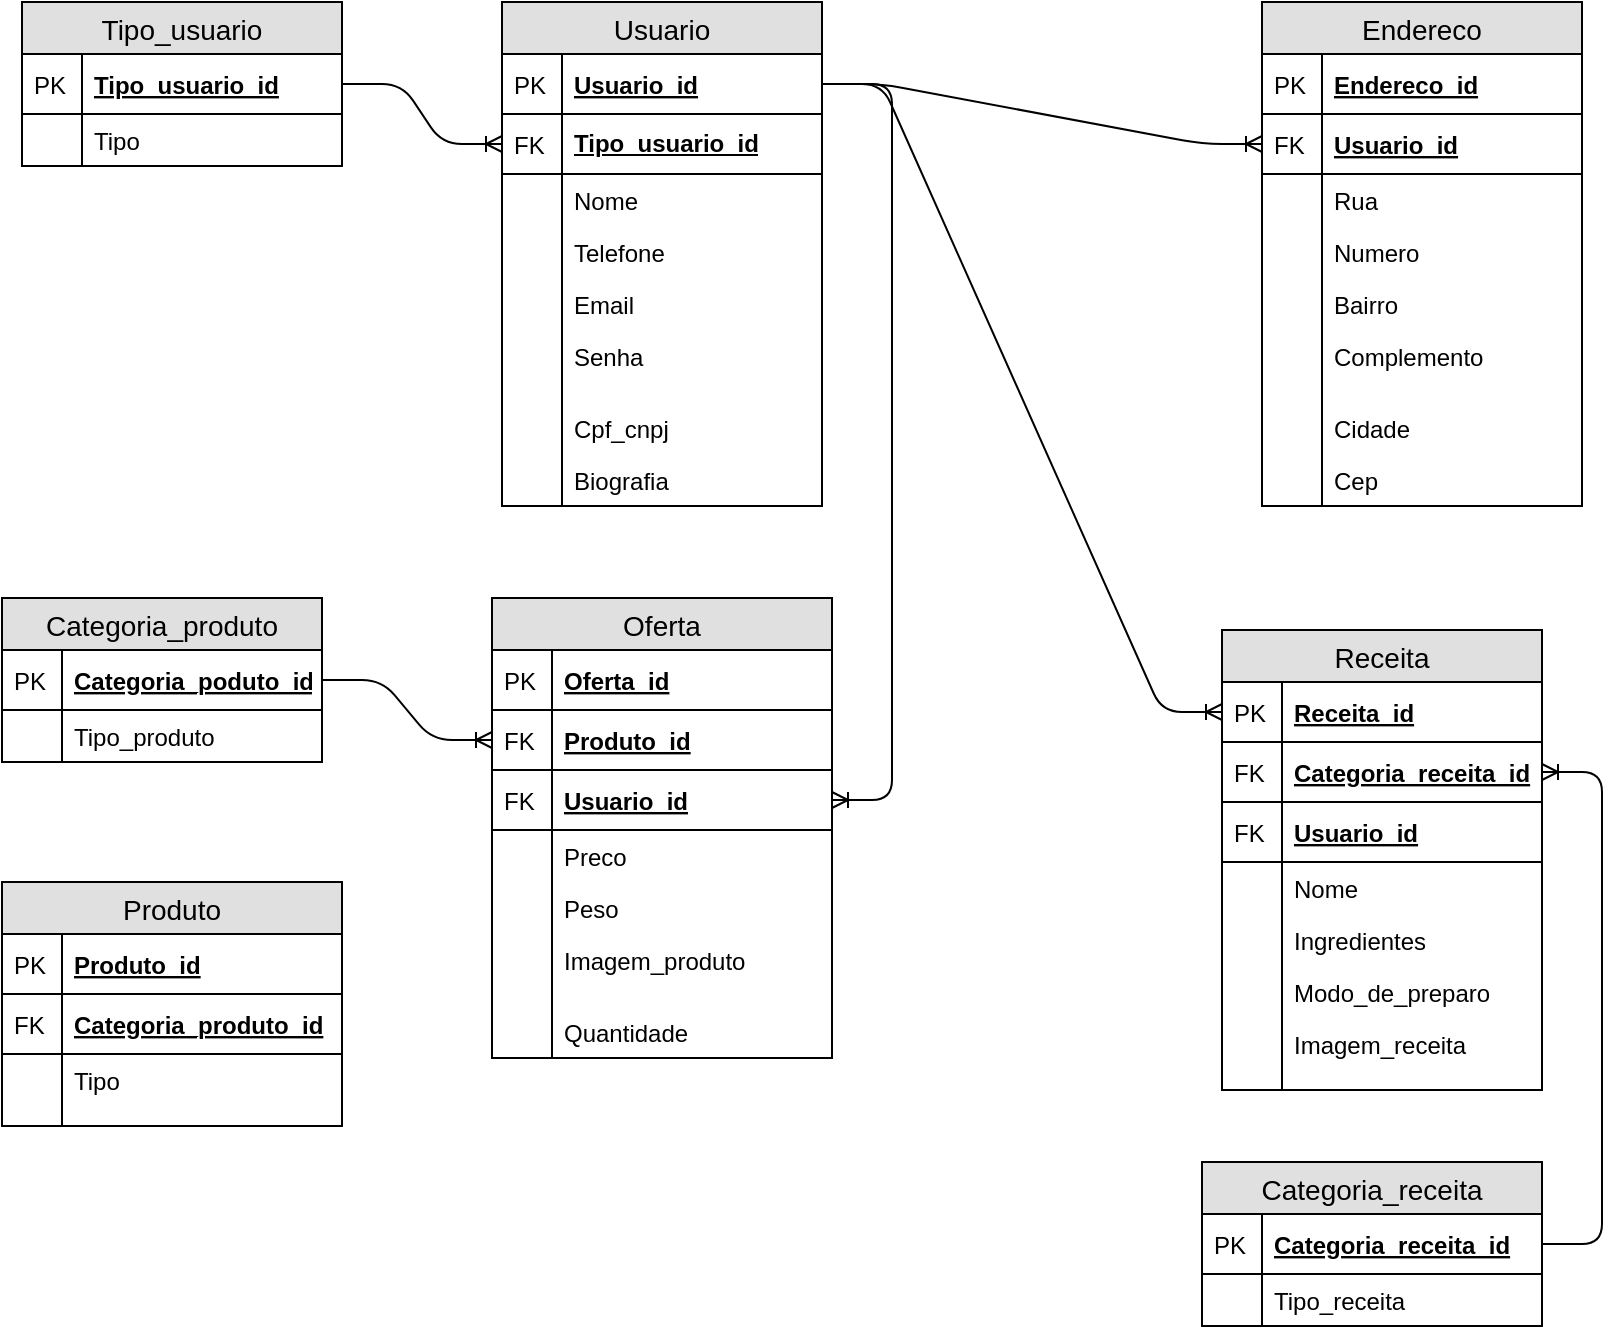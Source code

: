 <mxfile version="12.1.2" type="device" pages="1"><diagram id="AtbZ66r_vYVyT3mk73hp" name="Page-1"><mxGraphModel dx="1292" dy="638" grid="1" gridSize="10" guides="1" tooltips="1" connect="1" arrows="1" fold="1" page="1" pageScale="1" pageWidth="827" pageHeight="1169" math="0" shadow="0"><root><mxCell id="0"/><mxCell id="1" parent="0"/><mxCell id="rbfSDRUoZqy_hxwgpNLR-1" value="Usuario" style="swimlane;fontStyle=0;childLayout=stackLayout;horizontal=1;startSize=26;fillColor=#e0e0e0;horizontalStack=0;resizeParent=1;resizeParentMax=0;resizeLast=0;collapsible=1;marginBottom=0;swimlaneFillColor=#ffffff;align=center;fontSize=14;" parent="1" vertex="1"><mxGeometry x="260" y="20" width="160" height="252" as="geometry"/></mxCell><mxCell id="rbfSDRUoZqy_hxwgpNLR-2" value="Usuario_id" style="shape=partialRectangle;top=0;left=0;right=0;bottom=1;align=left;verticalAlign=middle;fillColor=none;spacingLeft=34;spacingRight=4;overflow=hidden;rotatable=0;points=[[0,0.5],[1,0.5]];portConstraint=eastwest;dropTarget=0;fontStyle=5;fontSize=12;" parent="rbfSDRUoZqy_hxwgpNLR-1" vertex="1"><mxGeometry y="26" width="160" height="30" as="geometry"/></mxCell><mxCell id="rbfSDRUoZqy_hxwgpNLR-3" value="PK" style="shape=partialRectangle;top=0;left=0;bottom=0;fillColor=none;align=left;verticalAlign=middle;spacingLeft=4;spacingRight=4;overflow=hidden;rotatable=0;points=[];portConstraint=eastwest;part=1;fontSize=12;" parent="rbfSDRUoZqy_hxwgpNLR-2" vertex="1" connectable="0"><mxGeometry width="30" height="30" as="geometry"/></mxCell><mxCell id="rbfSDRUoZqy_hxwgpNLR-156" value="Tipo_usuario_id" style="shape=partialRectangle;top=0;left=0;right=0;bottom=1;align=left;verticalAlign=middle;fillColor=none;spacingLeft=34;spacingRight=4;overflow=hidden;rotatable=0;points=[[0,0.5],[1,0.5]];portConstraint=eastwest;dropTarget=0;fontStyle=5;fontSize=12;whiteSpace=wrap;" parent="rbfSDRUoZqy_hxwgpNLR-1" vertex="1"><mxGeometry y="56" width="160" height="30" as="geometry"/></mxCell><mxCell id="rbfSDRUoZqy_hxwgpNLR-157" value="FK" style="shape=partialRectangle;top=0;left=0;bottom=0;fillColor=none;align=left;verticalAlign=middle;spacingLeft=4;spacingRight=4;overflow=hidden;rotatable=0;points=[];portConstraint=eastwest;part=1;fontSize=12;" parent="rbfSDRUoZqy_hxwgpNLR-156" vertex="1" connectable="0"><mxGeometry width="30" height="30" as="geometry"/></mxCell><mxCell id="rbfSDRUoZqy_hxwgpNLR-4" value="Nome" style="shape=partialRectangle;top=0;left=0;right=0;bottom=0;align=left;verticalAlign=top;fillColor=none;spacingLeft=34;spacingRight=4;overflow=hidden;rotatable=0;points=[[0,0.5],[1,0.5]];portConstraint=eastwest;dropTarget=0;fontSize=12;" parent="rbfSDRUoZqy_hxwgpNLR-1" vertex="1"><mxGeometry y="86" width="160" height="26" as="geometry"/></mxCell><mxCell id="rbfSDRUoZqy_hxwgpNLR-5" value="" style="shape=partialRectangle;top=0;left=0;bottom=0;fillColor=none;align=left;verticalAlign=top;spacingLeft=4;spacingRight=4;overflow=hidden;rotatable=0;points=[];portConstraint=eastwest;part=1;fontSize=12;" parent="rbfSDRUoZqy_hxwgpNLR-4" vertex="1" connectable="0"><mxGeometry width="30" height="26" as="geometry"/></mxCell><mxCell id="rbfSDRUoZqy_hxwgpNLR-6" value="Telefone" style="shape=partialRectangle;top=0;left=0;right=0;bottom=0;align=left;verticalAlign=top;fillColor=none;spacingLeft=34;spacingRight=4;overflow=hidden;rotatable=0;points=[[0,0.5],[1,0.5]];portConstraint=eastwest;dropTarget=0;fontSize=12;" parent="rbfSDRUoZqy_hxwgpNLR-1" vertex="1"><mxGeometry y="112" width="160" height="26" as="geometry"/></mxCell><mxCell id="rbfSDRUoZqy_hxwgpNLR-7" value="" style="shape=partialRectangle;top=0;left=0;bottom=0;fillColor=none;align=left;verticalAlign=top;spacingLeft=4;spacingRight=4;overflow=hidden;rotatable=0;points=[];portConstraint=eastwest;part=1;fontSize=12;" parent="rbfSDRUoZqy_hxwgpNLR-6" vertex="1" connectable="0"><mxGeometry width="30" height="26" as="geometry"/></mxCell><mxCell id="rbfSDRUoZqy_hxwgpNLR-8" value="Email" style="shape=partialRectangle;top=0;left=0;right=0;bottom=0;align=left;verticalAlign=top;fillColor=none;spacingLeft=34;spacingRight=4;overflow=hidden;rotatable=0;points=[[0,0.5],[1,0.5]];portConstraint=eastwest;dropTarget=0;fontSize=12;" parent="rbfSDRUoZqy_hxwgpNLR-1" vertex="1"><mxGeometry y="138" width="160" height="26" as="geometry"/></mxCell><mxCell id="rbfSDRUoZqy_hxwgpNLR-9" value="" style="shape=partialRectangle;top=0;left=0;bottom=0;fillColor=none;align=left;verticalAlign=top;spacingLeft=4;spacingRight=4;overflow=hidden;rotatable=0;points=[];portConstraint=eastwest;part=1;fontSize=12;" parent="rbfSDRUoZqy_hxwgpNLR-8" vertex="1" connectable="0"><mxGeometry width="30" height="26" as="geometry"/></mxCell><mxCell id="rbfSDRUoZqy_hxwgpNLR-12" value="Senha" style="shape=partialRectangle;top=0;left=0;right=0;bottom=0;align=left;verticalAlign=top;fillColor=none;spacingLeft=34;spacingRight=4;overflow=hidden;rotatable=0;points=[[0,0.5],[1,0.5]];portConstraint=eastwest;dropTarget=0;fontSize=12;" parent="rbfSDRUoZqy_hxwgpNLR-1" vertex="1"><mxGeometry y="164" width="160" height="26" as="geometry"/></mxCell><mxCell id="rbfSDRUoZqy_hxwgpNLR-13" value="" style="shape=partialRectangle;top=0;left=0;bottom=0;fillColor=none;align=left;verticalAlign=top;spacingLeft=4;spacingRight=4;overflow=hidden;rotatable=0;points=[];portConstraint=eastwest;part=1;fontSize=12;" parent="rbfSDRUoZqy_hxwgpNLR-12" vertex="1" connectable="0"><mxGeometry width="30" height="26" as="geometry"/></mxCell><mxCell id="rbfSDRUoZqy_hxwgpNLR-10" value="" style="shape=partialRectangle;top=0;left=0;right=0;bottom=0;align=left;verticalAlign=top;fillColor=none;spacingLeft=34;spacingRight=4;overflow=hidden;rotatable=0;points=[[0,0.5],[1,0.5]];portConstraint=eastwest;dropTarget=0;fontSize=12;" parent="rbfSDRUoZqy_hxwgpNLR-1" vertex="1"><mxGeometry y="190" width="160" height="10" as="geometry"/></mxCell><mxCell id="rbfSDRUoZqy_hxwgpNLR-11" value="" style="shape=partialRectangle;top=0;left=0;bottom=0;fillColor=none;align=left;verticalAlign=top;spacingLeft=4;spacingRight=4;overflow=hidden;rotatable=0;points=[];portConstraint=eastwest;part=1;fontSize=12;" parent="rbfSDRUoZqy_hxwgpNLR-10" vertex="1" connectable="0"><mxGeometry width="30" height="10" as="geometry"/></mxCell><mxCell id="rbfSDRUoZqy_hxwgpNLR-18" value="Cpf_cnpj" style="shape=partialRectangle;top=0;left=0;right=0;bottom=0;align=left;verticalAlign=top;fillColor=none;spacingLeft=34;spacingRight=4;overflow=hidden;rotatable=0;points=[[0,0.5],[1,0.5]];portConstraint=eastwest;dropTarget=0;fontSize=12;" parent="rbfSDRUoZqy_hxwgpNLR-1" vertex="1"><mxGeometry y="200" width="160" height="26" as="geometry"/></mxCell><mxCell id="rbfSDRUoZqy_hxwgpNLR-19" value="" style="shape=partialRectangle;top=0;left=0;bottom=0;fillColor=none;align=left;verticalAlign=top;spacingLeft=4;spacingRight=4;overflow=hidden;rotatable=0;points=[];portConstraint=eastwest;part=1;fontSize=12;" parent="rbfSDRUoZqy_hxwgpNLR-18" vertex="1" connectable="0"><mxGeometry width="30" height="26" as="geometry"/></mxCell><mxCell id="rbfSDRUoZqy_hxwgpNLR-22" value="Biografia" style="shape=partialRectangle;top=0;left=0;right=0;bottom=0;align=left;verticalAlign=top;fillColor=none;spacingLeft=34;spacingRight=4;overflow=hidden;rotatable=0;points=[[0,0.5],[1,0.5]];portConstraint=eastwest;dropTarget=0;fontSize=12;" parent="rbfSDRUoZqy_hxwgpNLR-1" vertex="1"><mxGeometry y="226" width="160" height="26" as="geometry"/></mxCell><mxCell id="rbfSDRUoZqy_hxwgpNLR-23" value="" style="shape=partialRectangle;top=0;left=0;bottom=0;fillColor=none;align=left;verticalAlign=top;spacingLeft=4;spacingRight=4;overflow=hidden;rotatable=0;points=[];portConstraint=eastwest;part=1;fontSize=12;" parent="rbfSDRUoZqy_hxwgpNLR-22" vertex="1" connectable="0"><mxGeometry width="30" height="26" as="geometry"/></mxCell><mxCell id="rbfSDRUoZqy_hxwgpNLR-57" value="Tipo_usuario" style="swimlane;fontStyle=0;childLayout=stackLayout;horizontal=1;startSize=26;fillColor=#e0e0e0;horizontalStack=0;resizeParent=1;resizeParentMax=0;resizeLast=0;collapsible=1;marginBottom=0;swimlaneFillColor=#ffffff;align=center;fontSize=14;" parent="1" vertex="1"><mxGeometry x="20" y="20" width="160" height="82" as="geometry"/></mxCell><mxCell id="rbfSDRUoZqy_hxwgpNLR-58" value="Tipo_usuario_id" style="shape=partialRectangle;top=0;left=0;right=0;bottom=1;align=left;verticalAlign=middle;fillColor=none;spacingLeft=34;spacingRight=4;overflow=hidden;rotatable=0;points=[[0,0.5],[1,0.5]];portConstraint=eastwest;dropTarget=0;fontStyle=5;fontSize=12;" parent="rbfSDRUoZqy_hxwgpNLR-57" vertex="1"><mxGeometry y="26" width="160" height="30" as="geometry"/></mxCell><mxCell id="rbfSDRUoZqy_hxwgpNLR-59" value="PK" style="shape=partialRectangle;top=0;left=0;bottom=0;fillColor=none;align=left;verticalAlign=middle;spacingLeft=4;spacingRight=4;overflow=hidden;rotatable=0;points=[];portConstraint=eastwest;part=1;fontSize=12;" parent="rbfSDRUoZqy_hxwgpNLR-58" vertex="1" connectable="0"><mxGeometry width="30" height="30" as="geometry"/></mxCell><mxCell id="rbfSDRUoZqy_hxwgpNLR-60" value="Tipo" style="shape=partialRectangle;top=0;left=0;right=0;bottom=0;align=left;verticalAlign=top;fillColor=none;spacingLeft=34;spacingRight=4;overflow=hidden;rotatable=0;points=[[0,0.5],[1,0.5]];portConstraint=eastwest;dropTarget=0;fontSize=12;" parent="rbfSDRUoZqy_hxwgpNLR-57" vertex="1"><mxGeometry y="56" width="160" height="26" as="geometry"/></mxCell><mxCell id="rbfSDRUoZqy_hxwgpNLR-61" value="" style="shape=partialRectangle;top=0;left=0;bottom=0;fillColor=none;align=left;verticalAlign=top;spacingLeft=4;spacingRight=4;overflow=hidden;rotatable=0;points=[];portConstraint=eastwest;part=1;fontSize=12;" parent="rbfSDRUoZqy_hxwgpNLR-60" vertex="1" connectable="0"><mxGeometry width="30" height="26" as="geometry"/></mxCell><mxCell id="rbfSDRUoZqy_hxwgpNLR-68" value="Endereco" style="swimlane;fontStyle=0;childLayout=stackLayout;horizontal=1;startSize=26;fillColor=#e0e0e0;horizontalStack=0;resizeParent=1;resizeParentMax=0;resizeLast=0;collapsible=1;marginBottom=0;swimlaneFillColor=#ffffff;align=center;fontSize=14;" parent="1" vertex="1"><mxGeometry x="640" y="20" width="160" height="252" as="geometry"/></mxCell><mxCell id="rbfSDRUoZqy_hxwgpNLR-69" value="Endereco_id" style="shape=partialRectangle;top=0;left=0;right=0;bottom=1;align=left;verticalAlign=middle;fillColor=none;spacingLeft=34;spacingRight=4;overflow=hidden;rotatable=0;points=[[0,0.5],[1,0.5]];portConstraint=eastwest;dropTarget=0;fontStyle=5;fontSize=12;" parent="rbfSDRUoZqy_hxwgpNLR-68" vertex="1"><mxGeometry y="26" width="160" height="30" as="geometry"/></mxCell><mxCell id="rbfSDRUoZqy_hxwgpNLR-70" value="PK" style="shape=partialRectangle;top=0;left=0;bottom=0;fillColor=none;align=left;verticalAlign=middle;spacingLeft=4;spacingRight=4;overflow=hidden;rotatable=0;points=[];portConstraint=eastwest;part=1;fontSize=12;" parent="rbfSDRUoZqy_hxwgpNLR-69" vertex="1" connectable="0"><mxGeometry width="30" height="30" as="geometry"/></mxCell><mxCell id="rbfSDRUoZqy_hxwgpNLR-159" value="Usuario_id" style="shape=partialRectangle;top=0;left=0;right=0;bottom=1;align=left;verticalAlign=middle;fillColor=none;spacingLeft=34;spacingRight=4;overflow=hidden;rotatable=0;points=[[0,0.5],[1,0.5]];portConstraint=eastwest;dropTarget=0;fontStyle=5;fontSize=12;" parent="rbfSDRUoZqy_hxwgpNLR-68" vertex="1"><mxGeometry y="56" width="160" height="30" as="geometry"/></mxCell><mxCell id="rbfSDRUoZqy_hxwgpNLR-160" value="FK" style="shape=partialRectangle;top=0;left=0;bottom=0;fillColor=none;align=left;verticalAlign=middle;spacingLeft=4;spacingRight=4;overflow=hidden;rotatable=0;points=[];portConstraint=eastwest;part=1;fontSize=12;" parent="rbfSDRUoZqy_hxwgpNLR-159" vertex="1" connectable="0"><mxGeometry width="30" height="30" as="geometry"/></mxCell><mxCell id="rbfSDRUoZqy_hxwgpNLR-71" value="Rua" style="shape=partialRectangle;top=0;left=0;right=0;bottom=0;align=left;verticalAlign=top;fillColor=none;spacingLeft=34;spacingRight=4;overflow=hidden;rotatable=0;points=[[0,0.5],[1,0.5]];portConstraint=eastwest;dropTarget=0;fontSize=12;" parent="rbfSDRUoZqy_hxwgpNLR-68" vertex="1"><mxGeometry y="86" width="160" height="26" as="geometry"/></mxCell><mxCell id="rbfSDRUoZqy_hxwgpNLR-72" value="" style="shape=partialRectangle;top=0;left=0;bottom=0;fillColor=none;align=left;verticalAlign=top;spacingLeft=4;spacingRight=4;overflow=hidden;rotatable=0;points=[];portConstraint=eastwest;part=1;fontSize=12;" parent="rbfSDRUoZqy_hxwgpNLR-71" vertex="1" connectable="0"><mxGeometry width="30" height="26" as="geometry"/></mxCell><mxCell id="rbfSDRUoZqy_hxwgpNLR-73" value="Numero" style="shape=partialRectangle;top=0;left=0;right=0;bottom=0;align=left;verticalAlign=top;fillColor=none;spacingLeft=34;spacingRight=4;overflow=hidden;rotatable=0;points=[[0,0.5],[1,0.5]];portConstraint=eastwest;dropTarget=0;fontSize=12;" parent="rbfSDRUoZqy_hxwgpNLR-68" vertex="1"><mxGeometry y="112" width="160" height="26" as="geometry"/></mxCell><mxCell id="rbfSDRUoZqy_hxwgpNLR-74" value="" style="shape=partialRectangle;top=0;left=0;bottom=0;fillColor=none;align=left;verticalAlign=top;spacingLeft=4;spacingRight=4;overflow=hidden;rotatable=0;points=[];portConstraint=eastwest;part=1;fontSize=12;" parent="rbfSDRUoZqy_hxwgpNLR-73" vertex="1" connectable="0"><mxGeometry width="30" height="26" as="geometry"/></mxCell><mxCell id="rbfSDRUoZqy_hxwgpNLR-75" value="Bairro" style="shape=partialRectangle;top=0;left=0;right=0;bottom=0;align=left;verticalAlign=top;fillColor=none;spacingLeft=34;spacingRight=4;overflow=hidden;rotatable=0;points=[[0,0.5],[1,0.5]];portConstraint=eastwest;dropTarget=0;fontSize=12;" parent="rbfSDRUoZqy_hxwgpNLR-68" vertex="1"><mxGeometry y="138" width="160" height="26" as="geometry"/></mxCell><mxCell id="rbfSDRUoZqy_hxwgpNLR-76" value="" style="shape=partialRectangle;top=0;left=0;bottom=0;fillColor=none;align=left;verticalAlign=top;spacingLeft=4;spacingRight=4;overflow=hidden;rotatable=0;points=[];portConstraint=eastwest;part=1;fontSize=12;" parent="rbfSDRUoZqy_hxwgpNLR-75" vertex="1" connectable="0"><mxGeometry width="30" height="26" as="geometry"/></mxCell><mxCell id="rbfSDRUoZqy_hxwgpNLR-79" value="Complemento" style="shape=partialRectangle;top=0;left=0;right=0;bottom=0;align=left;verticalAlign=top;fillColor=none;spacingLeft=34;spacingRight=4;overflow=hidden;rotatable=0;points=[[0,0.5],[1,0.5]];portConstraint=eastwest;dropTarget=0;fontSize=12;" parent="rbfSDRUoZqy_hxwgpNLR-68" vertex="1"><mxGeometry y="164" width="160" height="26" as="geometry"/></mxCell><mxCell id="rbfSDRUoZqy_hxwgpNLR-80" value="" style="shape=partialRectangle;top=0;left=0;bottom=0;fillColor=none;align=left;verticalAlign=top;spacingLeft=4;spacingRight=4;overflow=hidden;rotatable=0;points=[];portConstraint=eastwest;part=1;fontSize=12;" parent="rbfSDRUoZqy_hxwgpNLR-79" vertex="1" connectable="0"><mxGeometry width="30" height="26" as="geometry"/></mxCell><mxCell id="rbfSDRUoZqy_hxwgpNLR-77" value="" style="shape=partialRectangle;top=0;left=0;right=0;bottom=0;align=left;verticalAlign=top;fillColor=none;spacingLeft=34;spacingRight=4;overflow=hidden;rotatable=0;points=[[0,0.5],[1,0.5]];portConstraint=eastwest;dropTarget=0;fontSize=12;" parent="rbfSDRUoZqy_hxwgpNLR-68" vertex="1"><mxGeometry y="190" width="160" height="10" as="geometry"/></mxCell><mxCell id="rbfSDRUoZqy_hxwgpNLR-78" value="" style="shape=partialRectangle;top=0;left=0;bottom=0;fillColor=none;align=left;verticalAlign=top;spacingLeft=4;spacingRight=4;overflow=hidden;rotatable=0;points=[];portConstraint=eastwest;part=1;fontSize=12;" parent="rbfSDRUoZqy_hxwgpNLR-77" vertex="1" connectable="0"><mxGeometry width="30" height="10" as="geometry"/></mxCell><mxCell id="rbfSDRUoZqy_hxwgpNLR-83" value="Cidade" style="shape=partialRectangle;top=0;left=0;right=0;bottom=0;align=left;verticalAlign=top;fillColor=none;spacingLeft=34;spacingRight=4;overflow=hidden;rotatable=0;points=[[0,0.5],[1,0.5]];portConstraint=eastwest;dropTarget=0;fontSize=12;" parent="rbfSDRUoZqy_hxwgpNLR-68" vertex="1"><mxGeometry y="200" width="160" height="26" as="geometry"/></mxCell><mxCell id="rbfSDRUoZqy_hxwgpNLR-84" value="" style="shape=partialRectangle;top=0;left=0;bottom=0;fillColor=none;align=left;verticalAlign=top;spacingLeft=4;spacingRight=4;overflow=hidden;rotatable=0;points=[];portConstraint=eastwest;part=1;fontSize=12;" parent="rbfSDRUoZqy_hxwgpNLR-83" vertex="1" connectable="0"><mxGeometry width="30" height="26" as="geometry"/></mxCell><mxCell id="Zv-woH7sF4K9OP6qDdO0-2" value="Cep" style="shape=partialRectangle;top=0;left=0;right=0;bottom=0;align=left;verticalAlign=top;fillColor=none;spacingLeft=34;spacingRight=4;overflow=hidden;rotatable=0;points=[[0,0.5],[1,0.5]];portConstraint=eastwest;dropTarget=0;fontSize=12;" parent="rbfSDRUoZqy_hxwgpNLR-68" vertex="1"><mxGeometry y="226" width="160" height="26" as="geometry"/></mxCell><mxCell id="Zv-woH7sF4K9OP6qDdO0-3" value="" style="shape=partialRectangle;top=0;left=0;bottom=0;fillColor=none;align=left;verticalAlign=top;spacingLeft=4;spacingRight=4;overflow=hidden;rotatable=0;points=[];portConstraint=eastwest;part=1;fontSize=12;" parent="Zv-woH7sF4K9OP6qDdO0-2" vertex="1" connectable="0"><mxGeometry width="30" height="26" as="geometry"/></mxCell><mxCell id="rbfSDRUoZqy_hxwgpNLR-87" value="Oferta" style="swimlane;fontStyle=0;childLayout=stackLayout;horizontal=1;startSize=26;fillColor=#e0e0e0;horizontalStack=0;resizeParent=1;resizeParentMax=0;resizeLast=0;collapsible=1;marginBottom=0;swimlaneFillColor=#ffffff;align=center;fontSize=14;" parent="1" vertex="1"><mxGeometry x="255" y="318" width="170" height="230" as="geometry"/></mxCell><mxCell id="rbfSDRUoZqy_hxwgpNLR-88" value="Oferta_id" style="shape=partialRectangle;top=0;left=0;right=0;bottom=1;align=left;verticalAlign=middle;fillColor=none;spacingLeft=34;spacingRight=4;overflow=hidden;rotatable=0;points=[[0,0.5],[1,0.5]];portConstraint=eastwest;dropTarget=0;fontStyle=5;fontSize=12;" parent="rbfSDRUoZqy_hxwgpNLR-87" vertex="1"><mxGeometry y="26" width="170" height="30" as="geometry"/></mxCell><mxCell id="rbfSDRUoZqy_hxwgpNLR-89" value="PK" style="shape=partialRectangle;top=0;left=0;bottom=0;fillColor=none;align=left;verticalAlign=middle;spacingLeft=4;spacingRight=4;overflow=hidden;rotatable=0;points=[];portConstraint=eastwest;part=1;fontSize=12;" parent="rbfSDRUoZqy_hxwgpNLR-88" vertex="1" connectable="0"><mxGeometry width="30" height="30" as="geometry"/></mxCell><mxCell id="rbfSDRUoZqy_hxwgpNLR-98" value="Produto_id" style="shape=partialRectangle;top=0;left=0;right=0;bottom=1;align=left;verticalAlign=middle;fillColor=none;spacingLeft=34;spacingRight=4;overflow=hidden;rotatable=0;points=[[0,0.5],[1,0.5]];portConstraint=eastwest;dropTarget=0;fontStyle=5;fontSize=12;" parent="rbfSDRUoZqy_hxwgpNLR-87" vertex="1"><mxGeometry y="56" width="170" height="30" as="geometry"/></mxCell><mxCell id="rbfSDRUoZqy_hxwgpNLR-99" value="FK" style="shape=partialRectangle;top=0;left=0;bottom=0;fillColor=none;align=left;verticalAlign=middle;spacingLeft=4;spacingRight=4;overflow=hidden;rotatable=0;points=[];portConstraint=eastwest;part=1;fontSize=12;" parent="rbfSDRUoZqy_hxwgpNLR-98" vertex="1" connectable="0"><mxGeometry width="30" height="30" as="geometry"/></mxCell><mxCell id="rbfSDRUoZqy_hxwgpNLR-132" value="Usuario_id" style="shape=partialRectangle;top=0;left=0;right=0;bottom=1;align=left;verticalAlign=middle;fillColor=none;spacingLeft=34;spacingRight=4;overflow=hidden;rotatable=0;points=[[0,0.5],[1,0.5]];portConstraint=eastwest;dropTarget=0;fontStyle=5;fontSize=12;" parent="rbfSDRUoZqy_hxwgpNLR-87" vertex="1"><mxGeometry y="86" width="170" height="30" as="geometry"/></mxCell><mxCell id="rbfSDRUoZqy_hxwgpNLR-133" value="FK" style="shape=partialRectangle;top=0;left=0;bottom=0;fillColor=none;align=left;verticalAlign=middle;spacingLeft=4;spacingRight=4;overflow=hidden;rotatable=0;points=[];portConstraint=eastwest;part=1;fontSize=12;" parent="rbfSDRUoZqy_hxwgpNLR-132" vertex="1" connectable="0"><mxGeometry width="30" height="30" as="geometry"/></mxCell><mxCell id="rbfSDRUoZqy_hxwgpNLR-92" value="Preco" style="shape=partialRectangle;top=0;left=0;right=0;bottom=0;align=left;verticalAlign=top;fillColor=none;spacingLeft=34;spacingRight=4;overflow=hidden;rotatable=0;points=[[0,0.5],[1,0.5]];portConstraint=eastwest;dropTarget=0;fontSize=12;" parent="rbfSDRUoZqy_hxwgpNLR-87" vertex="1"><mxGeometry y="116" width="170" height="26" as="geometry"/></mxCell><mxCell id="rbfSDRUoZqy_hxwgpNLR-93" value="" style="shape=partialRectangle;top=0;left=0;bottom=0;fillColor=none;align=left;verticalAlign=top;spacingLeft=4;spacingRight=4;overflow=hidden;rotatable=0;points=[];portConstraint=eastwest;part=1;fontSize=12;" parent="rbfSDRUoZqy_hxwgpNLR-92" vertex="1" connectable="0"><mxGeometry width="30" height="26" as="geometry"/></mxCell><mxCell id="rbfSDRUoZqy_hxwgpNLR-94" value="Peso" style="shape=partialRectangle;top=0;left=0;right=0;bottom=0;align=left;verticalAlign=top;fillColor=none;spacingLeft=34;spacingRight=4;overflow=hidden;rotatable=0;points=[[0,0.5],[1,0.5]];portConstraint=eastwest;dropTarget=0;fontSize=12;" parent="rbfSDRUoZqy_hxwgpNLR-87" vertex="1"><mxGeometry y="142" width="170" height="26" as="geometry"/></mxCell><mxCell id="rbfSDRUoZqy_hxwgpNLR-95" value="" style="shape=partialRectangle;top=0;left=0;bottom=0;fillColor=none;align=left;verticalAlign=top;spacingLeft=4;spacingRight=4;overflow=hidden;rotatable=0;points=[];portConstraint=eastwest;part=1;fontSize=12;" parent="rbfSDRUoZqy_hxwgpNLR-94" vertex="1" connectable="0"><mxGeometry width="30" height="26" as="geometry"/></mxCell><mxCell id="rbfSDRUoZqy_hxwgpNLR-100" value="Imagem_produto" style="shape=partialRectangle;top=0;left=0;right=0;bottom=0;align=left;verticalAlign=top;fillColor=none;spacingLeft=34;spacingRight=4;overflow=hidden;rotatable=0;points=[[0,0.5],[1,0.5]];portConstraint=eastwest;dropTarget=0;fontSize=12;" parent="rbfSDRUoZqy_hxwgpNLR-87" vertex="1"><mxGeometry y="168" width="170" height="26" as="geometry"/></mxCell><mxCell id="rbfSDRUoZqy_hxwgpNLR-101" value="" style="shape=partialRectangle;top=0;left=0;bottom=0;fillColor=none;align=left;verticalAlign=top;spacingLeft=4;spacingRight=4;overflow=hidden;rotatable=0;points=[];portConstraint=eastwest;part=1;fontSize=12;" parent="rbfSDRUoZqy_hxwgpNLR-100" vertex="1" connectable="0"><mxGeometry width="30" height="26" as="geometry"/></mxCell><mxCell id="rbfSDRUoZqy_hxwgpNLR-96" value="" style="shape=partialRectangle;top=0;left=0;right=0;bottom=0;align=left;verticalAlign=top;fillColor=none;spacingLeft=34;spacingRight=4;overflow=hidden;rotatable=0;points=[[0,0.5],[1,0.5]];portConstraint=eastwest;dropTarget=0;fontSize=12;" parent="rbfSDRUoZqy_hxwgpNLR-87" vertex="1"><mxGeometry y="194" width="170" height="10" as="geometry"/></mxCell><mxCell id="rbfSDRUoZqy_hxwgpNLR-97" value="" style="shape=partialRectangle;top=0;left=0;bottom=0;fillColor=none;align=left;verticalAlign=top;spacingLeft=4;spacingRight=4;overflow=hidden;rotatable=0;points=[];portConstraint=eastwest;part=1;fontSize=12;" parent="rbfSDRUoZqy_hxwgpNLR-96" vertex="1" connectable="0"><mxGeometry width="30" height="10" as="geometry"/></mxCell><mxCell id="rbfSDRUoZqy_hxwgpNLR-130" value="Quantidade" style="shape=partialRectangle;top=0;left=0;right=0;bottom=0;align=left;verticalAlign=top;fillColor=none;spacingLeft=34;spacingRight=4;overflow=hidden;rotatable=0;points=[[0,0.5],[1,0.5]];portConstraint=eastwest;dropTarget=0;fontSize=12;" parent="rbfSDRUoZqy_hxwgpNLR-87" vertex="1"><mxGeometry y="204" width="170" height="26" as="geometry"/></mxCell><mxCell id="rbfSDRUoZqy_hxwgpNLR-131" value="" style="shape=partialRectangle;top=0;left=0;bottom=0;fillColor=none;align=left;verticalAlign=top;spacingLeft=4;spacingRight=4;overflow=hidden;rotatable=0;points=[];portConstraint=eastwest;part=1;fontSize=12;" parent="rbfSDRUoZqy_hxwgpNLR-130" vertex="1" connectable="0"><mxGeometry width="30" height="26" as="geometry"/></mxCell><mxCell id="rbfSDRUoZqy_hxwgpNLR-102" value="Receita" style="swimlane;fontStyle=0;childLayout=stackLayout;horizontal=1;startSize=26;fillColor=#e0e0e0;horizontalStack=0;resizeParent=1;resizeParentMax=0;resizeLast=0;collapsible=1;marginBottom=0;swimlaneFillColor=#ffffff;align=center;fontSize=14;" parent="1" vertex="1"><mxGeometry x="620" y="334" width="160" height="230" as="geometry"/></mxCell><mxCell id="rbfSDRUoZqy_hxwgpNLR-103" value="Receita_id" style="shape=partialRectangle;top=0;left=0;right=0;bottom=1;align=left;verticalAlign=middle;fillColor=none;spacingLeft=34;spacingRight=4;overflow=hidden;rotatable=0;points=[[0,0.5],[1,0.5]];portConstraint=eastwest;dropTarget=0;fontStyle=5;fontSize=12;" parent="rbfSDRUoZqy_hxwgpNLR-102" vertex="1"><mxGeometry y="26" width="160" height="30" as="geometry"/></mxCell><mxCell id="rbfSDRUoZqy_hxwgpNLR-104" value="PK" style="shape=partialRectangle;top=0;left=0;bottom=0;fillColor=none;align=left;verticalAlign=middle;spacingLeft=4;spacingRight=4;overflow=hidden;rotatable=0;points=[];portConstraint=eastwest;part=1;fontSize=12;" parent="rbfSDRUoZqy_hxwgpNLR-103" vertex="1" connectable="0"><mxGeometry width="30" height="30" as="geometry"/></mxCell><mxCell id="rbfSDRUoZqy_hxwgpNLR-113" value="Categoria_receita_id" style="shape=partialRectangle;top=0;left=0;right=0;bottom=1;align=left;verticalAlign=middle;fillColor=none;spacingLeft=34;spacingRight=4;overflow=hidden;rotatable=0;points=[[0,0.5],[1,0.5]];portConstraint=eastwest;dropTarget=0;fontStyle=5;fontSize=12;" parent="rbfSDRUoZqy_hxwgpNLR-102" vertex="1"><mxGeometry y="56" width="160" height="30" as="geometry"/></mxCell><mxCell id="rbfSDRUoZqy_hxwgpNLR-114" value="FK" style="shape=partialRectangle;top=0;left=0;bottom=0;fillColor=none;align=left;verticalAlign=middle;spacingLeft=4;spacingRight=4;overflow=hidden;rotatable=0;points=[];portConstraint=eastwest;part=1;fontSize=12;" parent="rbfSDRUoZqy_hxwgpNLR-113" vertex="1" connectable="0"><mxGeometry width="30" height="30" as="geometry"/></mxCell><mxCell id="rbfSDRUoZqy_hxwgpNLR-134" value="Usuario_id" style="shape=partialRectangle;top=0;left=0;right=0;bottom=1;align=left;verticalAlign=middle;fillColor=none;spacingLeft=34;spacingRight=4;overflow=hidden;rotatable=0;points=[[0,0.5],[1,0.5]];portConstraint=eastwest;dropTarget=0;fontStyle=5;fontSize=12;" parent="rbfSDRUoZqy_hxwgpNLR-102" vertex="1"><mxGeometry y="86" width="160" height="30" as="geometry"/></mxCell><mxCell id="rbfSDRUoZqy_hxwgpNLR-135" value="FK" style="shape=partialRectangle;top=0;left=0;bottom=0;fillColor=none;align=left;verticalAlign=middle;spacingLeft=4;spacingRight=4;overflow=hidden;rotatable=0;points=[];portConstraint=eastwest;part=1;fontSize=12;" parent="rbfSDRUoZqy_hxwgpNLR-134" vertex="1" connectable="0"><mxGeometry width="30" height="30" as="geometry"/></mxCell><mxCell id="rbfSDRUoZqy_hxwgpNLR-105" value="Nome" style="shape=partialRectangle;top=0;left=0;right=0;bottom=0;align=left;verticalAlign=top;fillColor=none;spacingLeft=34;spacingRight=4;overflow=hidden;rotatable=0;points=[[0,0.5],[1,0.5]];portConstraint=eastwest;dropTarget=0;fontSize=12;" parent="rbfSDRUoZqy_hxwgpNLR-102" vertex="1"><mxGeometry y="116" width="160" height="26" as="geometry"/></mxCell><mxCell id="rbfSDRUoZqy_hxwgpNLR-106" value="" style="shape=partialRectangle;top=0;left=0;bottom=0;fillColor=none;align=left;verticalAlign=top;spacingLeft=4;spacingRight=4;overflow=hidden;rotatable=0;points=[];portConstraint=eastwest;part=1;fontSize=12;" parent="rbfSDRUoZqy_hxwgpNLR-105" vertex="1" connectable="0"><mxGeometry width="30" height="26" as="geometry"/></mxCell><mxCell id="rbfSDRUoZqy_hxwgpNLR-107" value="Ingredientes" style="shape=partialRectangle;top=0;left=0;right=0;bottom=0;align=left;verticalAlign=top;fillColor=none;spacingLeft=34;spacingRight=4;overflow=hidden;rotatable=0;points=[[0,0.5],[1,0.5]];portConstraint=eastwest;dropTarget=0;fontSize=12;" parent="rbfSDRUoZqy_hxwgpNLR-102" vertex="1"><mxGeometry y="142" width="160" height="26" as="geometry"/></mxCell><mxCell id="rbfSDRUoZqy_hxwgpNLR-108" value="" style="shape=partialRectangle;top=0;left=0;bottom=0;fillColor=none;align=left;verticalAlign=top;spacingLeft=4;spacingRight=4;overflow=hidden;rotatable=0;points=[];portConstraint=eastwest;part=1;fontSize=12;" parent="rbfSDRUoZqy_hxwgpNLR-107" vertex="1" connectable="0"><mxGeometry width="30" height="26" as="geometry"/></mxCell><mxCell id="rbfSDRUoZqy_hxwgpNLR-109" value="Modo_de_preparo" style="shape=partialRectangle;top=0;left=0;right=0;bottom=0;align=left;verticalAlign=top;fillColor=none;spacingLeft=34;spacingRight=4;overflow=hidden;rotatable=0;points=[[0,0.5],[1,0.5]];portConstraint=eastwest;dropTarget=0;fontSize=12;" parent="rbfSDRUoZqy_hxwgpNLR-102" vertex="1"><mxGeometry y="168" width="160" height="26" as="geometry"/></mxCell><mxCell id="rbfSDRUoZqy_hxwgpNLR-110" value="" style="shape=partialRectangle;top=0;left=0;bottom=0;fillColor=none;align=left;verticalAlign=top;spacingLeft=4;spacingRight=4;overflow=hidden;rotatable=0;points=[];portConstraint=eastwest;part=1;fontSize=12;" parent="rbfSDRUoZqy_hxwgpNLR-109" vertex="1" connectable="0"><mxGeometry width="30" height="26" as="geometry"/></mxCell><mxCell id="rbfSDRUoZqy_hxwgpNLR-115" value="Imagem_receita" style="shape=partialRectangle;top=0;left=0;right=0;bottom=0;align=left;verticalAlign=top;fillColor=none;spacingLeft=34;spacingRight=4;overflow=hidden;rotatable=0;points=[[0,0.5],[1,0.5]];portConstraint=eastwest;dropTarget=0;fontSize=12;" parent="rbfSDRUoZqy_hxwgpNLR-102" vertex="1"><mxGeometry y="194" width="160" height="26" as="geometry"/></mxCell><mxCell id="rbfSDRUoZqy_hxwgpNLR-116" value="" style="shape=partialRectangle;top=0;left=0;bottom=0;fillColor=none;align=left;verticalAlign=top;spacingLeft=4;spacingRight=4;overflow=hidden;rotatable=0;points=[];portConstraint=eastwest;part=1;fontSize=12;" parent="rbfSDRUoZqy_hxwgpNLR-115" vertex="1" connectable="0"><mxGeometry width="30" height="26" as="geometry"/></mxCell><mxCell id="rbfSDRUoZqy_hxwgpNLR-111" value="" style="shape=partialRectangle;top=0;left=0;right=0;bottom=0;align=left;verticalAlign=top;fillColor=none;spacingLeft=34;spacingRight=4;overflow=hidden;rotatable=0;points=[[0,0.5],[1,0.5]];portConstraint=eastwest;dropTarget=0;fontSize=12;" parent="rbfSDRUoZqy_hxwgpNLR-102" vertex="1"><mxGeometry y="220" width="160" height="10" as="geometry"/></mxCell><mxCell id="rbfSDRUoZqy_hxwgpNLR-112" value="" style="shape=partialRectangle;top=0;left=0;bottom=0;fillColor=none;align=left;verticalAlign=top;spacingLeft=4;spacingRight=4;overflow=hidden;rotatable=0;points=[];portConstraint=eastwest;part=1;fontSize=12;" parent="rbfSDRUoZqy_hxwgpNLR-111" vertex="1" connectable="0"><mxGeometry width="30" height="10" as="geometry"/></mxCell><mxCell id="rbfSDRUoZqy_hxwgpNLR-117" value="Categoria_produto" style="swimlane;fontStyle=0;childLayout=stackLayout;horizontal=1;startSize=26;fillColor=#e0e0e0;horizontalStack=0;resizeParent=1;resizeParentMax=0;resizeLast=0;collapsible=1;marginBottom=0;swimlaneFillColor=#ffffff;align=center;fontSize=14;" parent="1" vertex="1"><mxGeometry x="10" y="318" width="160" height="82" as="geometry"/></mxCell><mxCell id="rbfSDRUoZqy_hxwgpNLR-118" value="Categoria_poduto_id" style="shape=partialRectangle;top=0;left=0;right=0;bottom=1;align=left;verticalAlign=middle;fillColor=none;spacingLeft=34;spacingRight=4;overflow=hidden;rotatable=0;points=[[0,0.5],[1,0.5]];portConstraint=eastwest;dropTarget=0;fontStyle=5;fontSize=12;" parent="rbfSDRUoZqy_hxwgpNLR-117" vertex="1"><mxGeometry y="26" width="160" height="30" as="geometry"/></mxCell><mxCell id="rbfSDRUoZqy_hxwgpNLR-119" value="PK" style="shape=partialRectangle;top=0;left=0;bottom=0;fillColor=none;align=left;verticalAlign=middle;spacingLeft=4;spacingRight=4;overflow=hidden;rotatable=0;points=[];portConstraint=eastwest;part=1;fontSize=12;" parent="rbfSDRUoZqy_hxwgpNLR-118" vertex="1" connectable="0"><mxGeometry width="30" height="30" as="geometry"/></mxCell><mxCell id="rbfSDRUoZqy_hxwgpNLR-120" value="Tipo_produto" style="shape=partialRectangle;top=0;left=0;right=0;bottom=0;align=left;verticalAlign=top;fillColor=none;spacingLeft=34;spacingRight=4;overflow=hidden;rotatable=0;points=[[0,0.5],[1,0.5]];portConstraint=eastwest;dropTarget=0;fontSize=12;" parent="rbfSDRUoZqy_hxwgpNLR-117" vertex="1"><mxGeometry y="56" width="160" height="26" as="geometry"/></mxCell><mxCell id="rbfSDRUoZqy_hxwgpNLR-121" value="" style="shape=partialRectangle;top=0;left=0;bottom=0;fillColor=none;align=left;verticalAlign=top;spacingLeft=4;spacingRight=4;overflow=hidden;rotatable=0;points=[];portConstraint=eastwest;part=1;fontSize=12;" parent="rbfSDRUoZqy_hxwgpNLR-120" vertex="1" connectable="0"><mxGeometry width="30" height="26" as="geometry"/></mxCell><mxCell id="rbfSDRUoZqy_hxwgpNLR-136" value="Categoria_receita" style="swimlane;fontStyle=0;childLayout=stackLayout;horizontal=1;startSize=26;fillColor=#e0e0e0;horizontalStack=0;resizeParent=1;resizeParentMax=0;resizeLast=0;collapsible=1;marginBottom=0;swimlaneFillColor=#ffffff;align=center;fontSize=14;" parent="1" vertex="1"><mxGeometry x="610" y="600" width="170" height="82" as="geometry"/></mxCell><mxCell id="rbfSDRUoZqy_hxwgpNLR-137" value="Categoria_receita_id" style="shape=partialRectangle;top=0;left=0;right=0;bottom=1;align=left;verticalAlign=middle;fillColor=none;spacingLeft=34;spacingRight=4;overflow=hidden;rotatable=0;points=[[0,0.5],[1,0.5]];portConstraint=eastwest;dropTarget=0;fontStyle=5;fontSize=12;" parent="rbfSDRUoZqy_hxwgpNLR-136" vertex="1"><mxGeometry y="26" width="170" height="30" as="geometry"/></mxCell><mxCell id="rbfSDRUoZqy_hxwgpNLR-138" value="PK" style="shape=partialRectangle;top=0;left=0;bottom=0;fillColor=none;align=left;verticalAlign=middle;spacingLeft=4;spacingRight=4;overflow=hidden;rotatable=0;points=[];portConstraint=eastwest;part=1;fontSize=12;" parent="rbfSDRUoZqy_hxwgpNLR-137" vertex="1" connectable="0"><mxGeometry width="30" height="30" as="geometry"/></mxCell><mxCell id="rbfSDRUoZqy_hxwgpNLR-139" value="Tipo_receita" style="shape=partialRectangle;top=0;left=0;right=0;bottom=0;align=left;verticalAlign=top;fillColor=none;spacingLeft=34;spacingRight=4;overflow=hidden;rotatable=0;points=[[0,0.5],[1,0.5]];portConstraint=eastwest;dropTarget=0;fontSize=12;" parent="rbfSDRUoZqy_hxwgpNLR-136" vertex="1"><mxGeometry y="56" width="170" height="26" as="geometry"/></mxCell><mxCell id="rbfSDRUoZqy_hxwgpNLR-140" value="" style="shape=partialRectangle;top=0;left=0;bottom=0;fillColor=none;align=left;verticalAlign=top;spacingLeft=4;spacingRight=4;overflow=hidden;rotatable=0;points=[];portConstraint=eastwest;part=1;fontSize=12;" parent="rbfSDRUoZqy_hxwgpNLR-139" vertex="1" connectable="0"><mxGeometry width="30" height="26" as="geometry"/></mxCell><mxCell id="rbfSDRUoZqy_hxwgpNLR-147" value="" style="edgeStyle=entityRelationEdgeStyle;fontSize=12;html=1;endArrow=ERoneToMany;" parent="1" source="rbfSDRUoZqy_hxwgpNLR-2" target="rbfSDRUoZqy_hxwgpNLR-132" edge="1"><mxGeometry width="100" height="100" relative="1" as="geometry"><mxPoint x="260" y="450" as="sourcePoint"/><mxPoint x="140" y="860" as="targetPoint"/></mxGeometry></mxCell><mxCell id="rbfSDRUoZqy_hxwgpNLR-151" value="" style="edgeStyle=entityRelationEdgeStyle;fontSize=12;html=1;endArrow=ERoneToMany;" parent="1" source="rbfSDRUoZqy_hxwgpNLR-2" target="rbfSDRUoZqy_hxwgpNLR-103" edge="1"><mxGeometry width="100" height="100" relative="1" as="geometry"><mxPoint x="40" y="960" as="sourcePoint"/><mxPoint x="140" y="860" as="targetPoint"/></mxGeometry></mxCell><mxCell id="rbfSDRUoZqy_hxwgpNLR-154" value="" style="edgeStyle=entityRelationEdgeStyle;fontSize=12;html=1;endArrow=ERoneToMany;" parent="1" source="rbfSDRUoZqy_hxwgpNLR-118" target="rbfSDRUoZqy_hxwgpNLR-98" edge="1"><mxGeometry width="100" height="100" relative="1" as="geometry"><mxPoint x="40" y="960" as="sourcePoint"/><mxPoint x="140" y="860" as="targetPoint"/></mxGeometry></mxCell><mxCell id="rbfSDRUoZqy_hxwgpNLR-155" value="" style="edgeStyle=entityRelationEdgeStyle;fontSize=12;html=1;endArrow=ERoneToMany;" parent="1" source="rbfSDRUoZqy_hxwgpNLR-137" target="rbfSDRUoZqy_hxwgpNLR-113" edge="1"><mxGeometry width="100" height="100" relative="1" as="geometry"><mxPoint x="40" y="960" as="sourcePoint"/><mxPoint x="140" y="860" as="targetPoint"/></mxGeometry></mxCell><mxCell id="rbfSDRUoZqy_hxwgpNLR-158" value="" style="edgeStyle=entityRelationEdgeStyle;fontSize=12;html=1;endArrow=ERoneToMany;" parent="1" source="rbfSDRUoZqy_hxwgpNLR-58" target="rbfSDRUoZqy_hxwgpNLR-156" edge="1"><mxGeometry width="100" height="100" relative="1" as="geometry"><mxPoint x="40" y="960" as="sourcePoint"/><mxPoint x="140" y="860" as="targetPoint"/></mxGeometry></mxCell><mxCell id="Zv-woH7sF4K9OP6qDdO0-1" value="" style="edgeStyle=entityRelationEdgeStyle;fontSize=12;html=1;endArrow=ERoneToMany;" parent="1" source="rbfSDRUoZqy_hxwgpNLR-2" target="rbfSDRUoZqy_hxwgpNLR-159" edge="1"><mxGeometry width="100" height="100" relative="1" as="geometry"><mxPoint x="40" y="960" as="sourcePoint"/><mxPoint x="340" y="410" as="targetPoint"/></mxGeometry></mxCell><mxCell id="XVrQYHqep7U5QBkZny_c-1" value="Produto" style="swimlane;fontStyle=0;childLayout=stackLayout;horizontal=1;startSize=26;fillColor=#e0e0e0;horizontalStack=0;resizeParent=1;resizeParentMax=0;resizeLast=0;collapsible=1;marginBottom=0;swimlaneFillColor=#ffffff;align=center;fontSize=14;" vertex="1" parent="1"><mxGeometry x="10" y="460" width="170" height="122" as="geometry"/></mxCell><mxCell id="XVrQYHqep7U5QBkZny_c-2" value="Produto_id" style="shape=partialRectangle;top=0;left=0;right=0;bottom=1;align=left;verticalAlign=middle;fillColor=none;spacingLeft=34;spacingRight=4;overflow=hidden;rotatable=0;points=[[0,0.5],[1,0.5]];portConstraint=eastwest;dropTarget=0;fontStyle=5;fontSize=12;" vertex="1" parent="XVrQYHqep7U5QBkZny_c-1"><mxGeometry y="26" width="170" height="30" as="geometry"/></mxCell><mxCell id="XVrQYHqep7U5QBkZny_c-3" value="PK" style="shape=partialRectangle;top=0;left=0;bottom=0;fillColor=none;align=left;verticalAlign=middle;spacingLeft=4;spacingRight=4;overflow=hidden;rotatable=0;points=[];portConstraint=eastwest;part=1;fontSize=12;" vertex="1" connectable="0" parent="XVrQYHqep7U5QBkZny_c-2"><mxGeometry width="30" height="30" as="geometry"/></mxCell><mxCell id="XVrQYHqep7U5QBkZny_c-12" value="Categoria_produto_id" style="shape=partialRectangle;top=0;left=0;right=0;bottom=1;align=left;verticalAlign=middle;fillColor=none;spacingLeft=34;spacingRight=4;overflow=hidden;rotatable=0;points=[[0,0.5],[1,0.5]];portConstraint=eastwest;dropTarget=0;fontStyle=5;fontSize=12;" vertex="1" parent="XVrQYHqep7U5QBkZny_c-1"><mxGeometry y="56" width="170" height="30" as="geometry"/></mxCell><mxCell id="XVrQYHqep7U5QBkZny_c-13" value="FK" style="shape=partialRectangle;top=0;left=0;bottom=0;fillColor=none;align=left;verticalAlign=middle;spacingLeft=4;spacingRight=4;overflow=hidden;rotatable=0;points=[];portConstraint=eastwest;part=1;fontSize=12;" vertex="1" connectable="0" parent="XVrQYHqep7U5QBkZny_c-12"><mxGeometry width="30" height="30" as="geometry"/></mxCell><mxCell id="XVrQYHqep7U5QBkZny_c-4" value="Tipo" style="shape=partialRectangle;top=0;left=0;right=0;bottom=0;align=left;verticalAlign=top;fillColor=none;spacingLeft=34;spacingRight=4;overflow=hidden;rotatable=0;points=[[0,0.5],[1,0.5]];portConstraint=eastwest;dropTarget=0;fontSize=12;" vertex="1" parent="XVrQYHqep7U5QBkZny_c-1"><mxGeometry y="86" width="170" height="26" as="geometry"/></mxCell><mxCell id="XVrQYHqep7U5QBkZny_c-5" value="" style="shape=partialRectangle;top=0;left=0;bottom=0;fillColor=none;align=left;verticalAlign=top;spacingLeft=4;spacingRight=4;overflow=hidden;rotatable=0;points=[];portConstraint=eastwest;part=1;fontSize=12;" vertex="1" connectable="0" parent="XVrQYHqep7U5QBkZny_c-4"><mxGeometry width="30" height="26" as="geometry"/></mxCell><mxCell id="XVrQYHqep7U5QBkZny_c-10" value="" style="shape=partialRectangle;top=0;left=0;right=0;bottom=0;align=left;verticalAlign=top;fillColor=none;spacingLeft=34;spacingRight=4;overflow=hidden;rotatable=0;points=[[0,0.5],[1,0.5]];portConstraint=eastwest;dropTarget=0;fontSize=12;" vertex="1" parent="XVrQYHqep7U5QBkZny_c-1"><mxGeometry y="112" width="170" height="10" as="geometry"/></mxCell><mxCell id="XVrQYHqep7U5QBkZny_c-11" value="" style="shape=partialRectangle;top=0;left=0;bottom=0;fillColor=none;align=left;verticalAlign=top;spacingLeft=4;spacingRight=4;overflow=hidden;rotatable=0;points=[];portConstraint=eastwest;part=1;fontSize=12;" vertex="1" connectable="0" parent="XVrQYHqep7U5QBkZny_c-10"><mxGeometry width="30" height="10" as="geometry"/></mxCell></root></mxGraphModel></diagram></mxfile>